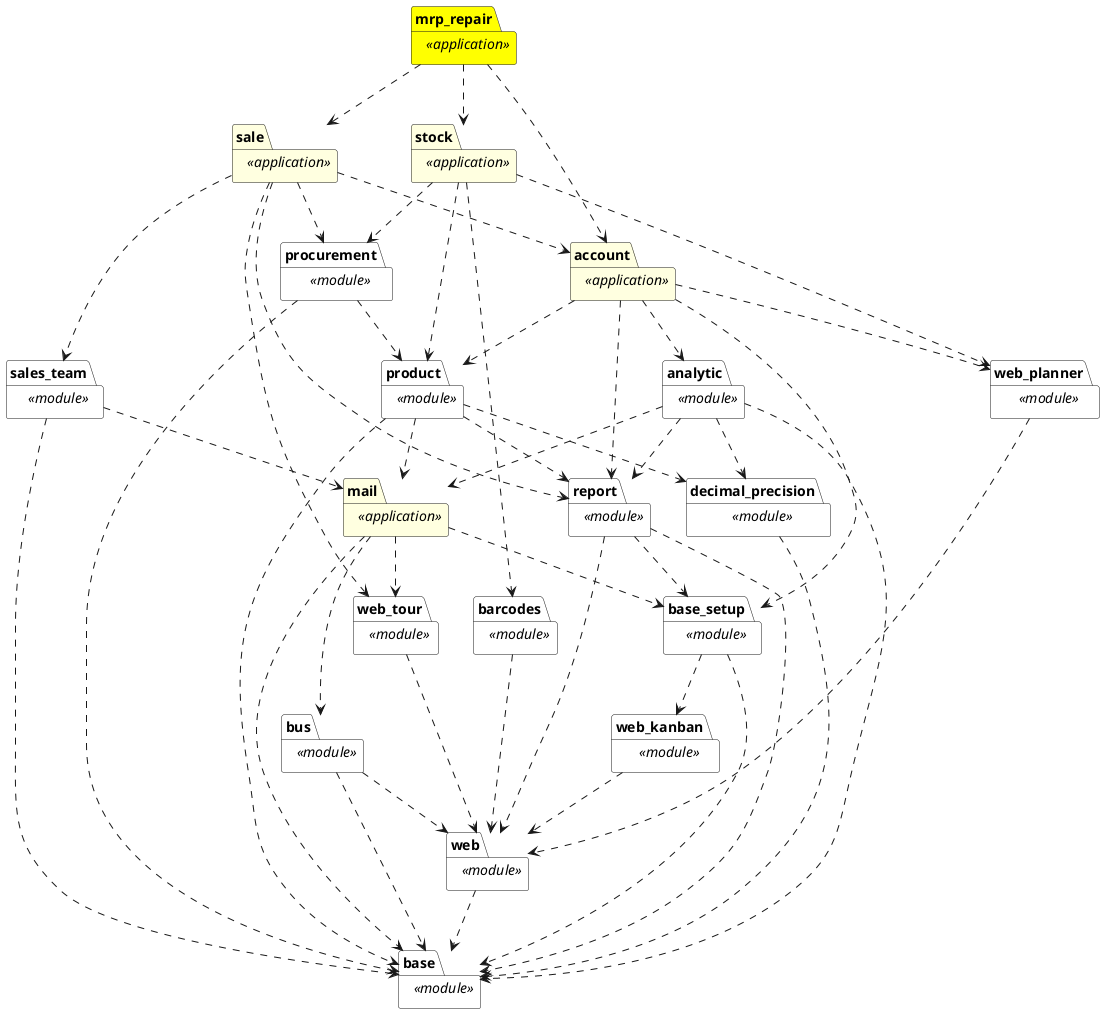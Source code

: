 @startuml
package "mrp_repair" as mrp_repair <<application>> #Yellow {
	
}
package "stock" as stock <<application>> #LightYellow {
	
}
package "product" as product <<module>> #White {
	
}
package "base" as base <<module>> #White {
	
}
product ..> base
package "decimal_precision" as decimal_precision <<module>> #White {
	
}
decimal_precision ..> base
product ..> decimal_precision
package "mail" as mail <<application>> #LightYellow {
	
}
mail ..> base
package "base_setup" as base_setup <<module>> #White {
	
}
base_setup ..> base
package "web_kanban" as web_kanban <<module>> #White {
	
}
package "web" as web <<module>> #White {
	
}
web ..> base
web_kanban ..> web
base_setup ..> web_kanban
mail ..> base_setup
package "bus" as bus <<module>> #White {
	
}
bus ..> base
bus ..> web
mail ..> bus
package "web_tour" as web_tour <<module>> #White {
	
}
web_tour ..> web
mail ..> web_tour
product ..> mail
package "report" as report <<module>> #White {
	
}
report ..> base
report ..> web
report ..> base_setup
product ..> report
stock ..> product
package "procurement" as procurement <<module>> #White {
	
}
procurement ..> base
procurement ..> product
stock ..> procurement
package "barcodes" as barcodes <<module>> #White {
	
}
barcodes ..> web
stock ..> barcodes
package "web_planner" as web_planner <<module>> #White {
	
}
web_planner ..> web
stock ..> web_planner
mrp_repair ..> stock
package "sale" as sale <<application>> #LightYellow {
	
}
package "sales_team" as sales_team <<module>> #White {
	
}
sales_team ..> base
sales_team ..> mail
sale ..> sales_team
package "account" as account <<application>> #LightYellow {
	
}
account ..> base_setup
account ..> product
package "analytic" as analytic <<module>> #White {
	
}
analytic ..> base
analytic ..> decimal_precision
analytic ..> mail
analytic ..> report
account ..> analytic
account ..> report
account ..> web_planner
sale ..> account
sale ..> procurement
sale ..> report
sale ..> web_tour
mrp_repair ..> sale
mrp_repair ..> account
@enduml